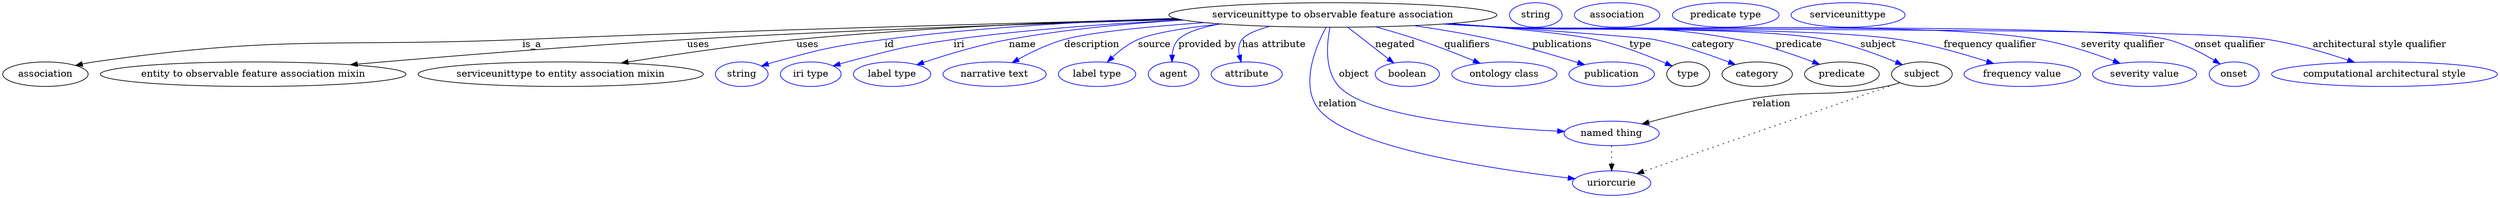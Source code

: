 digraph {
	graph [bb="0,0,3647.5,283"];
	node [label="\N"];
	"serviceunittype to observable feature association"	[height=0.5,
		label="serviceunittype to observable feature association",
		pos="1946.4,265",
		width=6.6619];
	association	[height=0.5,
		pos="62.394,178",
		width=1.7332];
	"serviceunittype to observable feature association" -> association	[label=is_a,
		lp="774.39,221.5",
		pos="e,106.47,190.87 1720.6,258.89 1482,253.12 1094.6,242.72 760.39,229 481.58,217.55 409.57,235.99 133.39,196 127.91,195.21 122.22,194.19 \
116.56,193.04"];
	"entity to observable feature association mixin"	[height=0.5,
		pos="366.39,178",
		width=6.2106];
	"serviceunittype to observable feature association" -> "entity to observable feature association mixin"	[label=uses,
		lp="1017.9,221.5",
		pos="e,508.77,191.91 1723.4,258.35 1531.8,252.88 1248.3,243.29 1001.4,229 836.4,219.45 647.63,204.01 519.08,192.81"];
	"serviceunittype to entity association mixin"	[height=0.5,
		pos="816.39,178",
		width=5.7953];
	"serviceunittype to observable feature association" -> "serviceunittype to entity association mixin"	[label=uses,
		lp="1177.9,221.5",
		pos="e,905.1,194.33 1716.7,259.77 1560,255.41 1347.8,246.62 1161.4,229 1078,221.12 983.89,207.14 915.06,195.96"];
	id	[color=blue,
		height=0.5,
		label=string,
		pos="1081.4,178",
		width=1.0652];
	"serviceunittype to observable feature association" -> id	[color=blue,
		label=id,
		lp="1297.4,221.5",
		pos="e,1110.4,189.99 1715.7,260.08 1589.6,255.83 1430.9,247.05 1290.4,229 1217.9,219.7 1199.8,215.57 1129.4,196 1126.3,195.14 1123.1,\
194.17 1119.9,193.15",
		style=solid];
	iri	[color=blue,
		height=0.5,
		label="iri type",
		pos="1182.4,178",
		width=1.2277];
	"serviceunittype to observable feature association" -> iri	[color=blue,
		label=iri,
		lp="1399.4,221.5",
		pos="e,1215.3,190.13 1727.9,257.56 1625.4,252.67 1501.8,244.07 1391.4,229 1321.2,219.41 1303.9,214.18 1235.4,196 1232,195.11 1228.5,194.12 \
1225.1,193.1",
		style=solid];
	name	[color=blue,
		height=0.5,
		label="label type",
		pos="1301.4,178",
		width=1.5707];
	"serviceunittype to observable feature association" -> name	[color=blue,
		label=name,
		lp="1492.4,221.5",
		pos="e,1337.6,191.99 1728.1,257.52 1647.3,252.59 1555.2,243.99 1472.4,229 1429.2,221.18 1381.3,206.65 1347.2,195.26",
		style=solid];
	description	[color=blue,
		height=0.5,
		label="narrative text",
		pos="1451.4,178",
		width=2.0943];
	"serviceunittype to observable feature association" -> description	[color=blue,
		label=description,
		lp="1593.9,221.5",
		pos="e,1477.2,194.95 1758.8,253.78 1677.4,248.01 1592,239.78 1553.4,229 1529.9,222.44 1505.3,210.53 1486.1,199.99",
		style=solid];
	source	[color=blue,
		height=0.5,
		label="label type",
		pos="1601.4,178",
		width=1.5707];
	"serviceunittype to observable feature association" -> source	[color=blue,
		label=source,
		lp="1685.4,221.5",
		pos="e,1616.5,195.85 1782.6,251.8 1732.3,246.33 1684.2,238.85 1661.4,229 1647.5,222.99 1634.3,212.72 1623.9,203.05",
		style=solid];
	"provided by"	[color=blue,
		height=0.5,
		label=agent,
		pos="1713.4,178",
		width=1.0291];
	"serviceunittype to observable feature association" -> "provided by"	[color=blue,
		label="provided by",
		lp="1762.9,221.5",
		pos="e,1711.1,196.06 1781.5,251.9 1753.8,246.75 1730.7,239.43 1720.4,229 1714.5,223.03 1712,214.54 1711.3,206.25",
		style=solid];
	"has attribute"	[color=blue,
		height=0.5,
		label=attribute,
		pos="1820.4,178",
		width=1.4443];
	"serviceunittype to observable feature association" -> "has attribute"	[color=blue,
		label="has attribute",
		lp="1860.4,221.5",
		pos="e,1812.3,195.91 1854.2,248.31 1835.4,243.21 1819.4,236.8 1813.4,229 1808.3,222.39 1808,213.77 1809.6,205.56",
		style=solid];
	object	[color=blue,
		height=0.5,
		label="named thing",
		pos="2353.4,91",
		width=1.9318];
	"serviceunittype to observable feature association" -> object	[color=blue,
		label=object,
		lp="1977.4,178",
		pos="e,2284.5,93.958 1942.2,246.75 1937.6,223.82 1933.8,183.47 1955.4,160 1997.3,114.45 2170.8,99.385 2274.4,94.421",
		style=solid];
	relation	[color=blue,
		height=0.5,
		label=uriorcurie,
		pos="2353.4,18",
		width=1.5887];
	"serviceunittype to observable feature association" -> relation	[color=blue,
		label=relation,
		lp="1953.4,134.5",
		pos="e,2299.9,24.434 1936.4,246.79 1921.4,218.63 1897.9,162.31 1925.4,127 1969.9,69.898 2181.8,38.261 2289.8,25.6",
		style=solid];
	negated	[color=blue,
		height=0.5,
		label=boolean,
		pos="2055.4,178",
		width=1.2999];
	"serviceunittype to observable feature association" -> negated	[color=blue,
		label=negated,
		lp="2037.4,221.5",
		pos="e,2035.5,194.54 1968.2,247 1985.2,233.73 2009,215.18 2027.4,200.81",
		style=solid];
	qualifiers	[color=blue,
		height=0.5,
		label="ontology class",
		pos="2196.4,178",
		width=2.1304];
	"serviceunittype to observable feature association" -> qualifiers	[color=blue,
		label=qualifiers,
		lp="2142.9,221.5",
		pos="e,2161.2,194.1 2009.2,247.61 2028.9,242.11 2050.7,235.67 2070.4,229 2097.7,219.75 2127.8,207.89 2151.7,198.04",
		style=solid];
	publications	[color=blue,
		height=0.5,
		label=publication,
		pos="2353.4,178",
		width=1.7332];
	"serviceunittype to observable feature association" -> publications	[color=blue,
		label=publications,
		lp="2282.4,221.5",
		pos="e,2313.9,192.03 2065.4,249.32 2102.4,243.92 2143.3,237.1 2180.4,229 2222.7,219.78 2269.8,205.92 2304.1,195.13",
		style=solid];
	type	[height=0.5,
		pos="2465.4,178",
		width=0.86659];
	"serviceunittype to observable feature association" -> type	[color=blue,
		label=type,
		lp="2396.4,221.5",
		pos="e,2441.6,190.14 2118.6,252.45 2201,246.07 2290.4,237.7 2330.4,229 2366.3,221.19 2405.5,205.87 2432.3,194.24",
		style=solid];
	category	[height=0.5,
		pos="2566.4,178",
		width=1.4263];
	"serviceunittype to observable feature association" -> category	[color=blue,
		label=category,
		lp="2502.9,221.5",
		pos="e,2534.5,192.18 2116.6,252.32 2244.9,243.34 2401.5,232 2416.4,229 2454,221.45 2495.2,207.25 2524.9,195.91",
		style=solid];
	predicate	[height=0.5,
		pos="2690.4,178",
		width=1.5165];
	"serviceunittype to observable feature association" -> predicate	[color=blue,
		label=predicate,
		lp="2628.4,221.5",
		pos="e,2657.8,192.51 2114.8,252.14 2141.8,250.35 2169.3,248.57 2195.4,247 2347.8,237.8 2388.3,257.1 2538.4,229 2576.6,221.85 2618.4,207.59 \
2648.5,196.12",
		style=solid];
	subject	[height=0.5,
		pos="2807.4,178",
		width=1.2277];
	"serviceunittype to observable feature association" -> subject	[color=blue,
		label=subject,
		lp="2744.4,221.5",
		pos="e,2778.9,191.97 2112.4,251.97 2140.1,250.16 2168.6,248.43 2195.4,247 2300,241.43 2563.5,248.73 2666.4,229 2702.4,222.09 2741.7,207.57 \
2769.6,195.95",
		style=solid];
	"frequency qualifier"	[color=blue,
		height=0.5,
		label="frequency value",
		pos="2954.4,178",
		width=2.3651];
	"serviceunittype to observable feature association" -> "frequency qualifier"	[color=blue,
		label="frequency qualifier",
		lp="2908.4,221.5",
		pos="e,2912.5,193.73 2111.1,251.89 2139.2,250.07 2168.1,248.35 2195.4,247 2324,240.61 2647.1,248.37 2774.4,229 2818.5,222.29 2867.2,208.35 \
2902.8,196.89",
		style=solid];
	"severity qualifier"	[color=blue,
		height=0.5,
		label="severity value",
		pos="3133.4,178",
		width=2.1123];
	"serviceunittype to observable feature association" -> "severity qualifier"	[color=blue,
		label="severity qualifier",
		lp="3101.4,221.5",
		pos="e,3097.7,193.98 2109.7,251.79 2138.3,249.96 2167.7,248.26 2195.4,247 2369.7,239.06 2808.4,258.42 2980.4,229 3017.7,222.62 3058.3,\
209.01 3088.3,197.6",
		style=solid];
	"onset qualifier"	[color=blue,
		height=0.5,
		label=onset,
		pos="3263.4,178",
		width=1.011];
	"serviceunittype to observable feature association" -> "onset qualifier"	[color=blue,
		label="onset qualifier",
		lp="3257.9,221.5",
		pos="e,3242.9,193.09 2108.7,251.75 2137.6,249.9 2167.4,248.22 2195.4,247 2303.2,242.32 3061.8,255.41 3166.4,229 3190.7,222.86 3215.8,\
209.71 3234.4,198.43",
		style=solid];
	"architectural style qualifier"	[color=blue,
		height=0.5,
		label="computational architectural style",
		pos="3482.4,178",
		width=4.5857];
	"serviceunittype to observable feature association" -> "architectural style qualifier"	[color=blue,
		label="architectural style qualifier",
		lp="3477.4,221.5",
		pos="e,3439,195.39 2108.4,251.71 2137.4,249.87 2167.3,248.19 2195.4,247 2319.5,241.77 3190.6,247.8 3313.4,229 3353,222.94 3396.3,209.99 \
3429.2,198.8",
		style=solid];
	object -> relation	[pos="e,2353.4,36.029 2353.4,72.813 2353.4,64.789 2353.4,55.047 2353.4,46.069",
		style=dotted];
	association_type	[color=blue,
		height=0.5,
		label=string,
		pos="2242.4,265",
		width=1.0652];
	association_category	[color=blue,
		height=0.5,
		label=association,
		pos="2361.4,265",
		width=1.7332];
	"serviceunittype to observable feature association_predicate"	[color=blue,
		height=0.5,
		label="predicate type",
		pos="2519.4,265",
		width=2.1665];
	subject -> object	[label=relation,
		lp="2587.4,134.5",
		pos="e,2398,104.83 2775.5,165.52 2768.6,163.4 2761.3,161.41 2754.4,160 2669.1,142.6 2645.2,156.3 2559.4,142 2507.4,133.34 2449.1,118.72 \
2407.9,107.53"];
	subject -> relation	[pos="e,2390.4,31.893 2774.7,165.64 2695.4,138.02 2492.2,67.304 2400.1,35.24",
		style=dotted];
	"serviceunittype to observable feature association_subject"	[color=blue,
		height=0.5,
		label=serviceunittype,
		pos="2698.4,265",
		width=2.3109];
}
